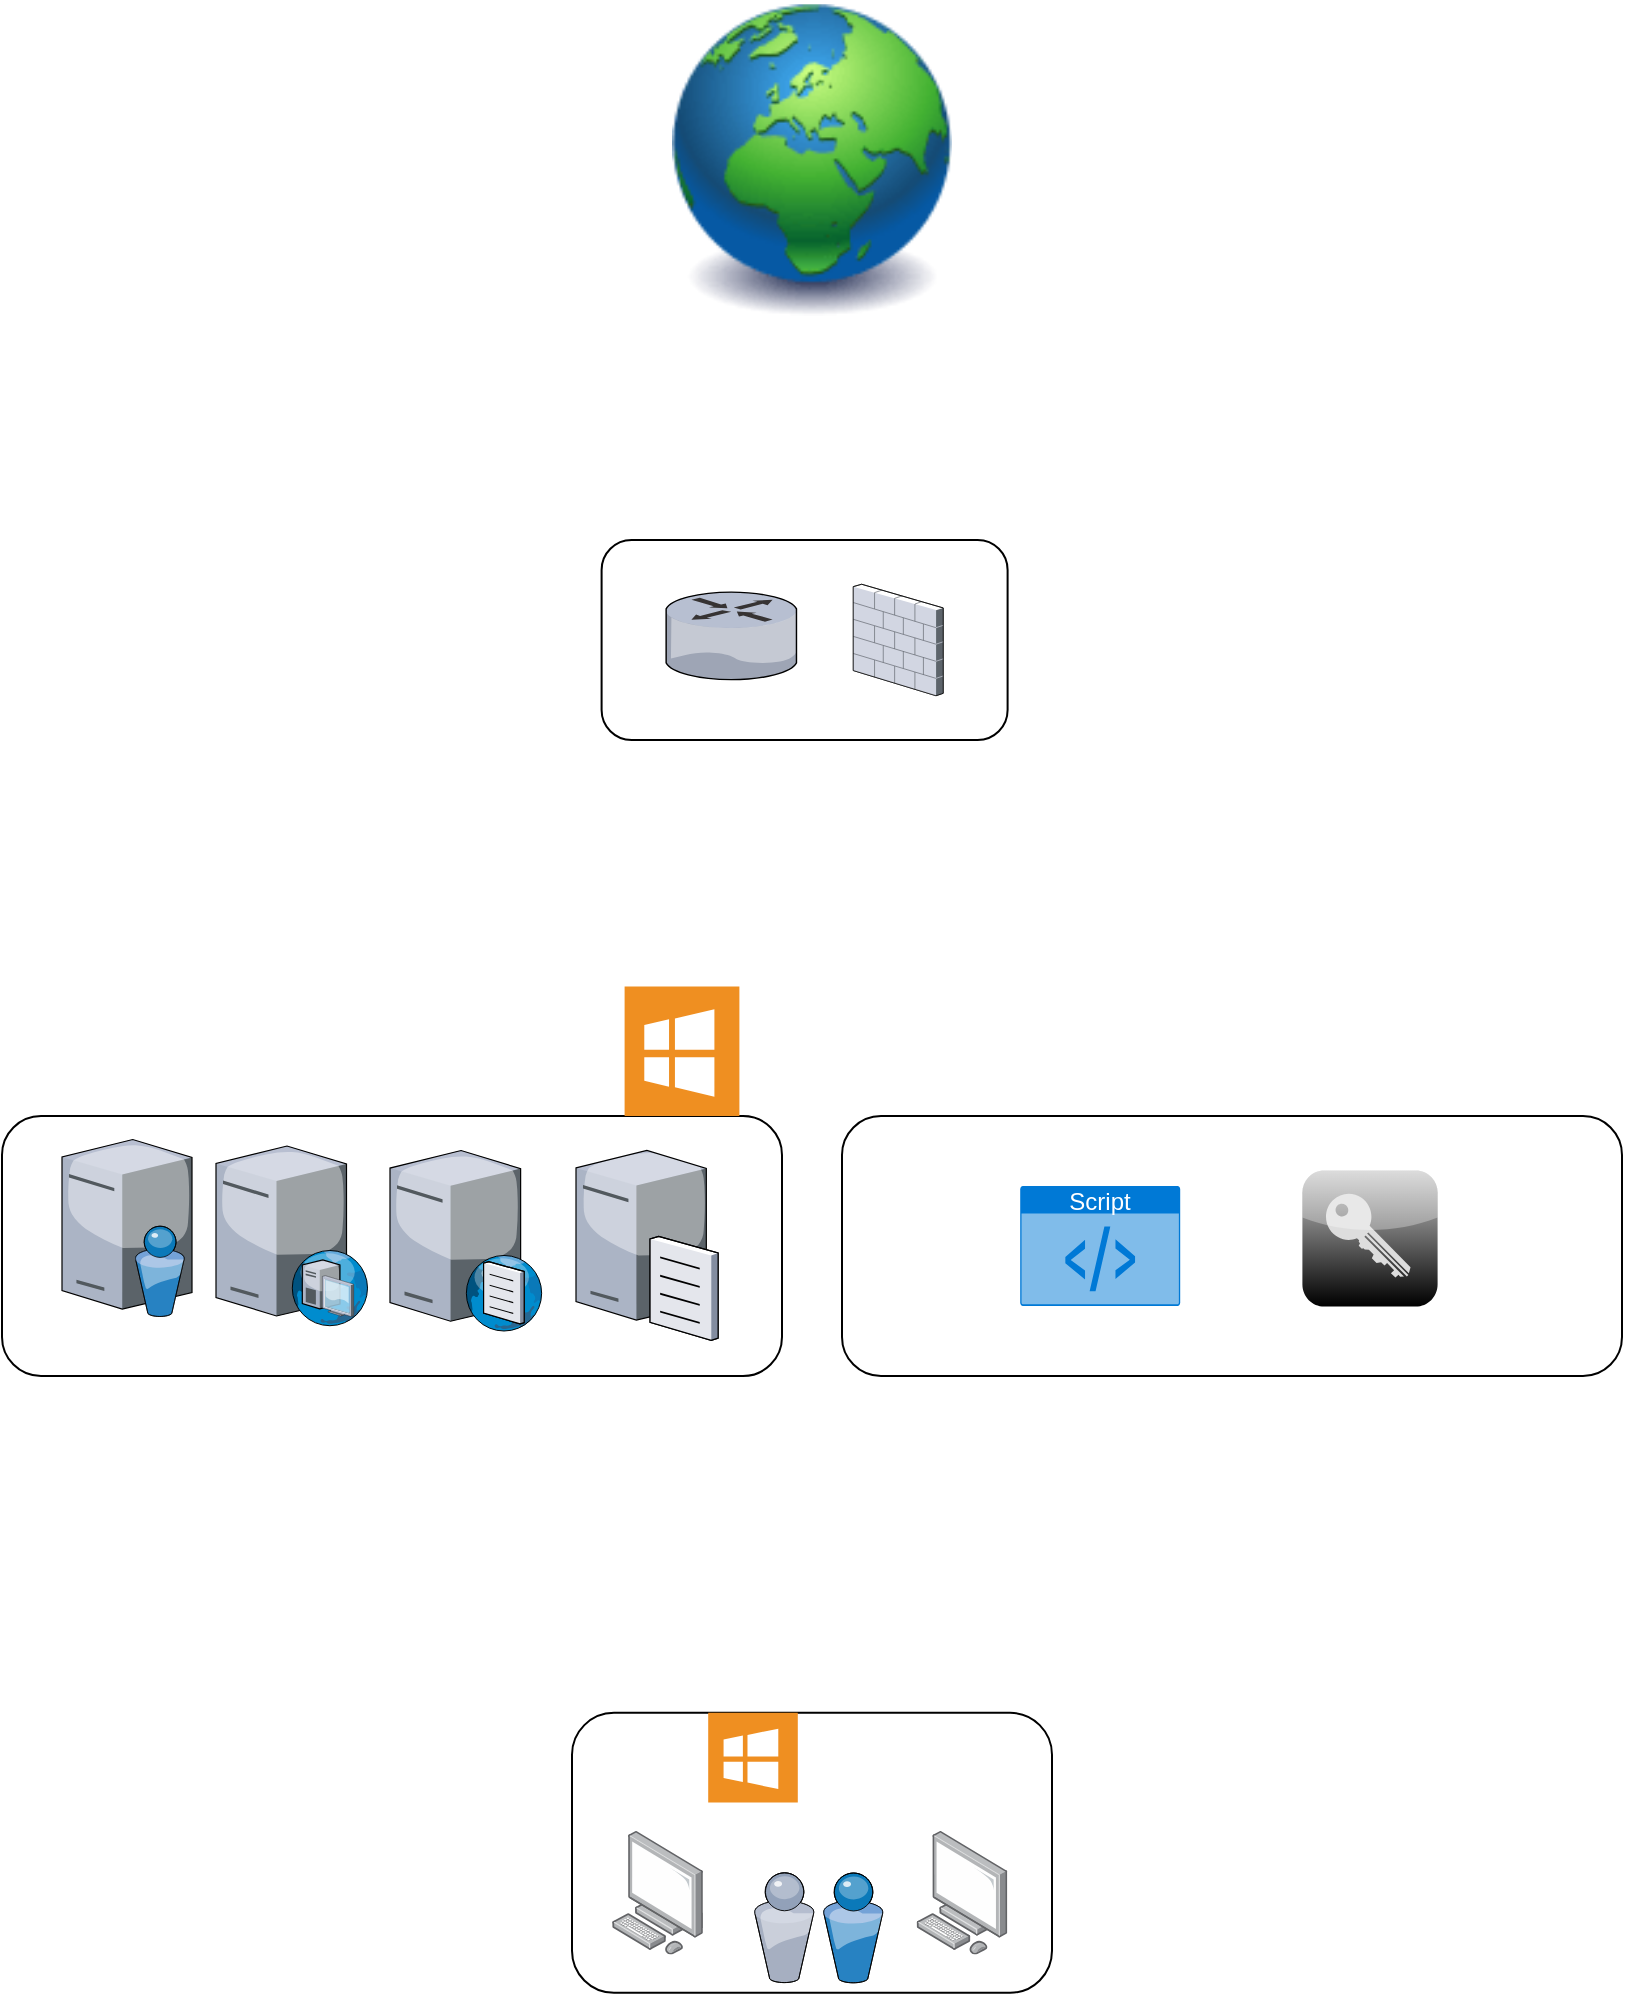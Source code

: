 <mxfile version="25.0.3">
  <diagram name="Page-1" id="urudLJXBXPz66qKmue3M">
    <mxGraphModel dx="2314" dy="1098" grid="1" gridSize="10" guides="1" tooltips="1" connect="1" arrows="1" fold="1" page="1" pageScale="1" pageWidth="827" pageHeight="1169" math="0" shadow="0">
      <root>
        <mxCell id="0" />
        <mxCell id="1" parent="0" />
        <mxCell id="RlulPBKQhHApN7nZ32I0-9" value="" style="rounded=1;whiteSpace=wrap;html=1;" vertex="1" parent="1">
          <mxGeometry x="645" y="578" width="390" height="130" as="geometry" />
        </mxCell>
        <mxCell id="RlulPBKQhHApN7nZ32I0-10" value="" style="rounded=1;whiteSpace=wrap;html=1;" vertex="1" parent="1">
          <mxGeometry x="524.8" y="290" width="203" height="100" as="geometry" />
        </mxCell>
        <mxCell id="RlulPBKQhHApN7nZ32I0-11" value="" style="rounded=1;whiteSpace=wrap;html=1;" vertex="1" parent="1">
          <mxGeometry x="510" y="876.4" width="240" height="140" as="geometry" />
        </mxCell>
        <mxCell id="RlulPBKQhHApN7nZ32I0-1" value="" style="image;points=[];aspect=fixed;html=1;align=center;shadow=0;dashed=0;image=img/lib/allied_telesis/computer_and_terminals/Personal_Computer.svg;" vertex="1" parent="1">
          <mxGeometry x="530" y="935.5" width="45.6" height="61.8" as="geometry" />
        </mxCell>
        <mxCell id="RlulPBKQhHApN7nZ32I0-3" value="" style="image;points=[];aspect=fixed;html=1;align=center;shadow=0;dashed=0;image=img/lib/allied_telesis/computer_and_terminals/Personal_Computer.svg;" vertex="1" parent="1">
          <mxGeometry x="682.2" y="935.5" width="45.6" height="61.8" as="geometry" />
        </mxCell>
        <mxCell id="RlulPBKQhHApN7nZ32I0-8" value="" style="rounded=1;whiteSpace=wrap;html=1;" vertex="1" parent="1">
          <mxGeometry x="225" y="578" width="390" height="130" as="geometry" />
        </mxCell>
        <mxCell id="RlulPBKQhHApN7nZ32I0-12" value="" style="verticalLabelPosition=bottom;sketch=0;aspect=fixed;html=1;verticalAlign=top;strokeColor=none;align=center;outlineConnect=0;shape=mxgraph.citrix.directory_server;" vertex="1" parent="1">
          <mxGeometry x="255" y="589.75" width="65" height="88.5" as="geometry" />
        </mxCell>
        <mxCell id="RlulPBKQhHApN7nZ32I0-13" value="" style="verticalLabelPosition=bottom;sketch=0;aspect=fixed;html=1;verticalAlign=top;strokeColor=none;align=center;outlineConnect=0;shape=mxgraph.citrix.dhcp_server;" vertex="1" parent="1">
          <mxGeometry x="332" y="593" width="76" height="90" as="geometry" />
        </mxCell>
        <mxCell id="RlulPBKQhHApN7nZ32I0-14" value="" style="verticalLabelPosition=bottom;sketch=0;aspect=fixed;html=1;verticalAlign=top;strokeColor=none;align=center;outlineConnect=0;shape=mxgraph.citrix.dns_server;" vertex="1" parent="1">
          <mxGeometry x="419" y="593" width="76.5" height="92.5" as="geometry" />
        </mxCell>
        <mxCell id="RlulPBKQhHApN7nZ32I0-15" value="" style="image;html=1;image=img/lib/clip_art/general/Earth_globe_128x128.png" vertex="1" parent="1">
          <mxGeometry x="560" y="20" width="140" height="160" as="geometry" />
        </mxCell>
        <mxCell id="RlulPBKQhHApN7nZ32I0-16" value="" style="verticalLabelPosition=bottom;sketch=0;aspect=fixed;html=1;verticalAlign=top;strokeColor=none;align=center;outlineConnect=0;shape=mxgraph.citrix.users;" vertex="1" parent="1">
          <mxGeometry x="601" y="956.4" width="64.5" height="55" as="geometry" />
        </mxCell>
        <mxCell id="RlulPBKQhHApN7nZ32I0-6" value="" style="verticalLabelPosition=bottom;sketch=0;aspect=fixed;html=1;verticalAlign=top;strokeColor=none;align=center;outlineConnect=0;shape=mxgraph.citrix.router;" vertex="1" parent="1">
          <mxGeometry x="557" y="316.07" width="65.94" height="43.75" as="geometry" />
        </mxCell>
        <mxCell id="RlulPBKQhHApN7nZ32I0-7" value="" style="verticalLabelPosition=bottom;sketch=0;aspect=fixed;html=1;verticalAlign=top;strokeColor=none;align=center;outlineConnect=0;shape=mxgraph.citrix.firewall;" vertex="1" parent="1">
          <mxGeometry x="650.64" y="312.12" width="44.96" height="55.75" as="geometry" />
        </mxCell>
        <mxCell id="RlulPBKQhHApN7nZ32I0-17" value="" style="verticalLabelPosition=bottom;sketch=0;aspect=fixed;html=1;verticalAlign=top;strokeColor=none;align=center;outlineConnect=0;shape=mxgraph.citrix.file_server;" vertex="1" parent="1">
          <mxGeometry x="512" y="593" width="71" height="97" as="geometry" />
        </mxCell>
        <mxCell id="RlulPBKQhHApN7nZ32I0-18" value="Script" style="html=1;whiteSpace=wrap;strokeColor=none;fillColor=#0079D6;labelPosition=center;verticalLabelPosition=middle;verticalAlign=top;align=center;fontSize=12;outlineConnect=0;spacingTop=-6;fontColor=#FFFFFF;sketch=0;shape=mxgraph.sitemap.script;" vertex="1" parent="1">
          <mxGeometry x="734.1" y="613" width="80" height="60" as="geometry" />
        </mxCell>
        <mxCell id="RlulPBKQhHApN7nZ32I0-20" value="" style="shape=image;html=1;verticalAlign=top;verticalLabelPosition=bottom;labelBackgroundColor=#ffffff;imageAspect=0;aspect=fixed;image=https://cdn1.iconfinder.com/data/icons/Vista-Inspirate_1.0/128x128/apps/debian.png" vertex="1" parent="1">
          <mxGeometry x="925" y="490" width="88" height="88" as="geometry" />
        </mxCell>
        <mxCell id="RlulPBKQhHApN7nZ32I0-21" value="" style="shape=image;html=1;verticalAlign=top;verticalLabelPosition=bottom;labelBackgroundColor=#ffffff;imageAspect=0;aspect=fixed;image=https://cdn1.iconfinder.com/data/icons/Vista-Inspirate_1.0/128x128/apps/debian.png" vertex="1" parent="1">
          <mxGeometry x="463.33" y="312.12" width="59.84" height="59.84" as="geometry" />
        </mxCell>
        <mxCell id="RlulPBKQhHApN7nZ32I0-22" value="" style="shadow=0;dashed=0;html=1;strokeColor=none;fillColor=#EF8F21;labelPosition=center;verticalLabelPosition=bottom;verticalAlign=top;align=center;outlineConnect=0;shape=mxgraph.veeam.ms_windows;" vertex="1" parent="1">
          <mxGeometry x="536.3" y="513.2" width="57.4" height="64.8" as="geometry" />
        </mxCell>
        <mxCell id="RlulPBKQhHApN7nZ32I0-24" value="" style="shape=image;html=1;verticalAlign=top;verticalLabelPosition=bottom;labelBackgroundColor=#ffffff;imageAspect=0;aspect=fixed;image=https://cdn1.iconfinder.com/data/icons/operating-system-flat-1/30/ubuntu-128.png" vertex="1" parent="1">
          <mxGeometry x="622.9" y="870" width="65.5" height="65.5" as="geometry" />
        </mxCell>
        <mxCell id="RlulPBKQhHApN7nZ32I0-25" value="" style="shadow=0;dashed=0;html=1;strokeColor=none;fillColor=#EF8F21;labelPosition=center;verticalLabelPosition=bottom;verticalAlign=top;align=center;outlineConnect=0;shape=mxgraph.veeam.ms_windows;" vertex="1" parent="1">
          <mxGeometry x="578.1" y="876.4" width="44.8" height="44.8" as="geometry" />
        </mxCell>
        <mxCell id="RlulPBKQhHApN7nZ32I0-27" value="" style="verticalLabelPosition=bottom;sketch=0;aspect=fixed;html=1;verticalAlign=top;strokeColor=none;align=center;outlineConnect=0;shape=mxgraph.citrix.role_security;fillColor=#CCCCCC;gradientColor=#000000;gradientDirection=south;" vertex="1" parent="1">
          <mxGeometry x="875" y="605.25" width="68" height="68" as="geometry" />
        </mxCell>
      </root>
    </mxGraphModel>
  </diagram>
</mxfile>
